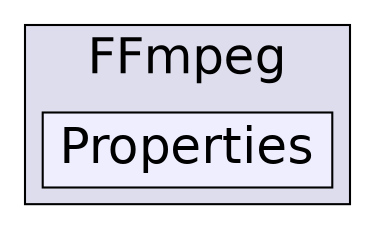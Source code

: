 digraph "C:/Users/nathanael/Documents/resizer/Plugins/FFmpeg/Properties" {
  compound=true
  node [ fontsize="24", fontname="Helvetica"];
  edge [ labelfontsize="24", labelfontname="Helvetica"];
  subgraph clusterdir_d3e13a8f7fb4bd7ac0cfdcf95e708e5d {
    graph [ bgcolor="#ddddee", pencolor="black", label="FFmpeg" fontname="Helvetica", fontsize="24", URL="dir_d3e13a8f7fb4bd7ac0cfdcf95e708e5d.html"]
  dir_8011fa79f886d337d0d031950d8419ed [shape=box, label="Properties", style="filled", fillcolor="#eeeeff", pencolor="black", URL="dir_8011fa79f886d337d0d031950d8419ed.html"];
  }
}
